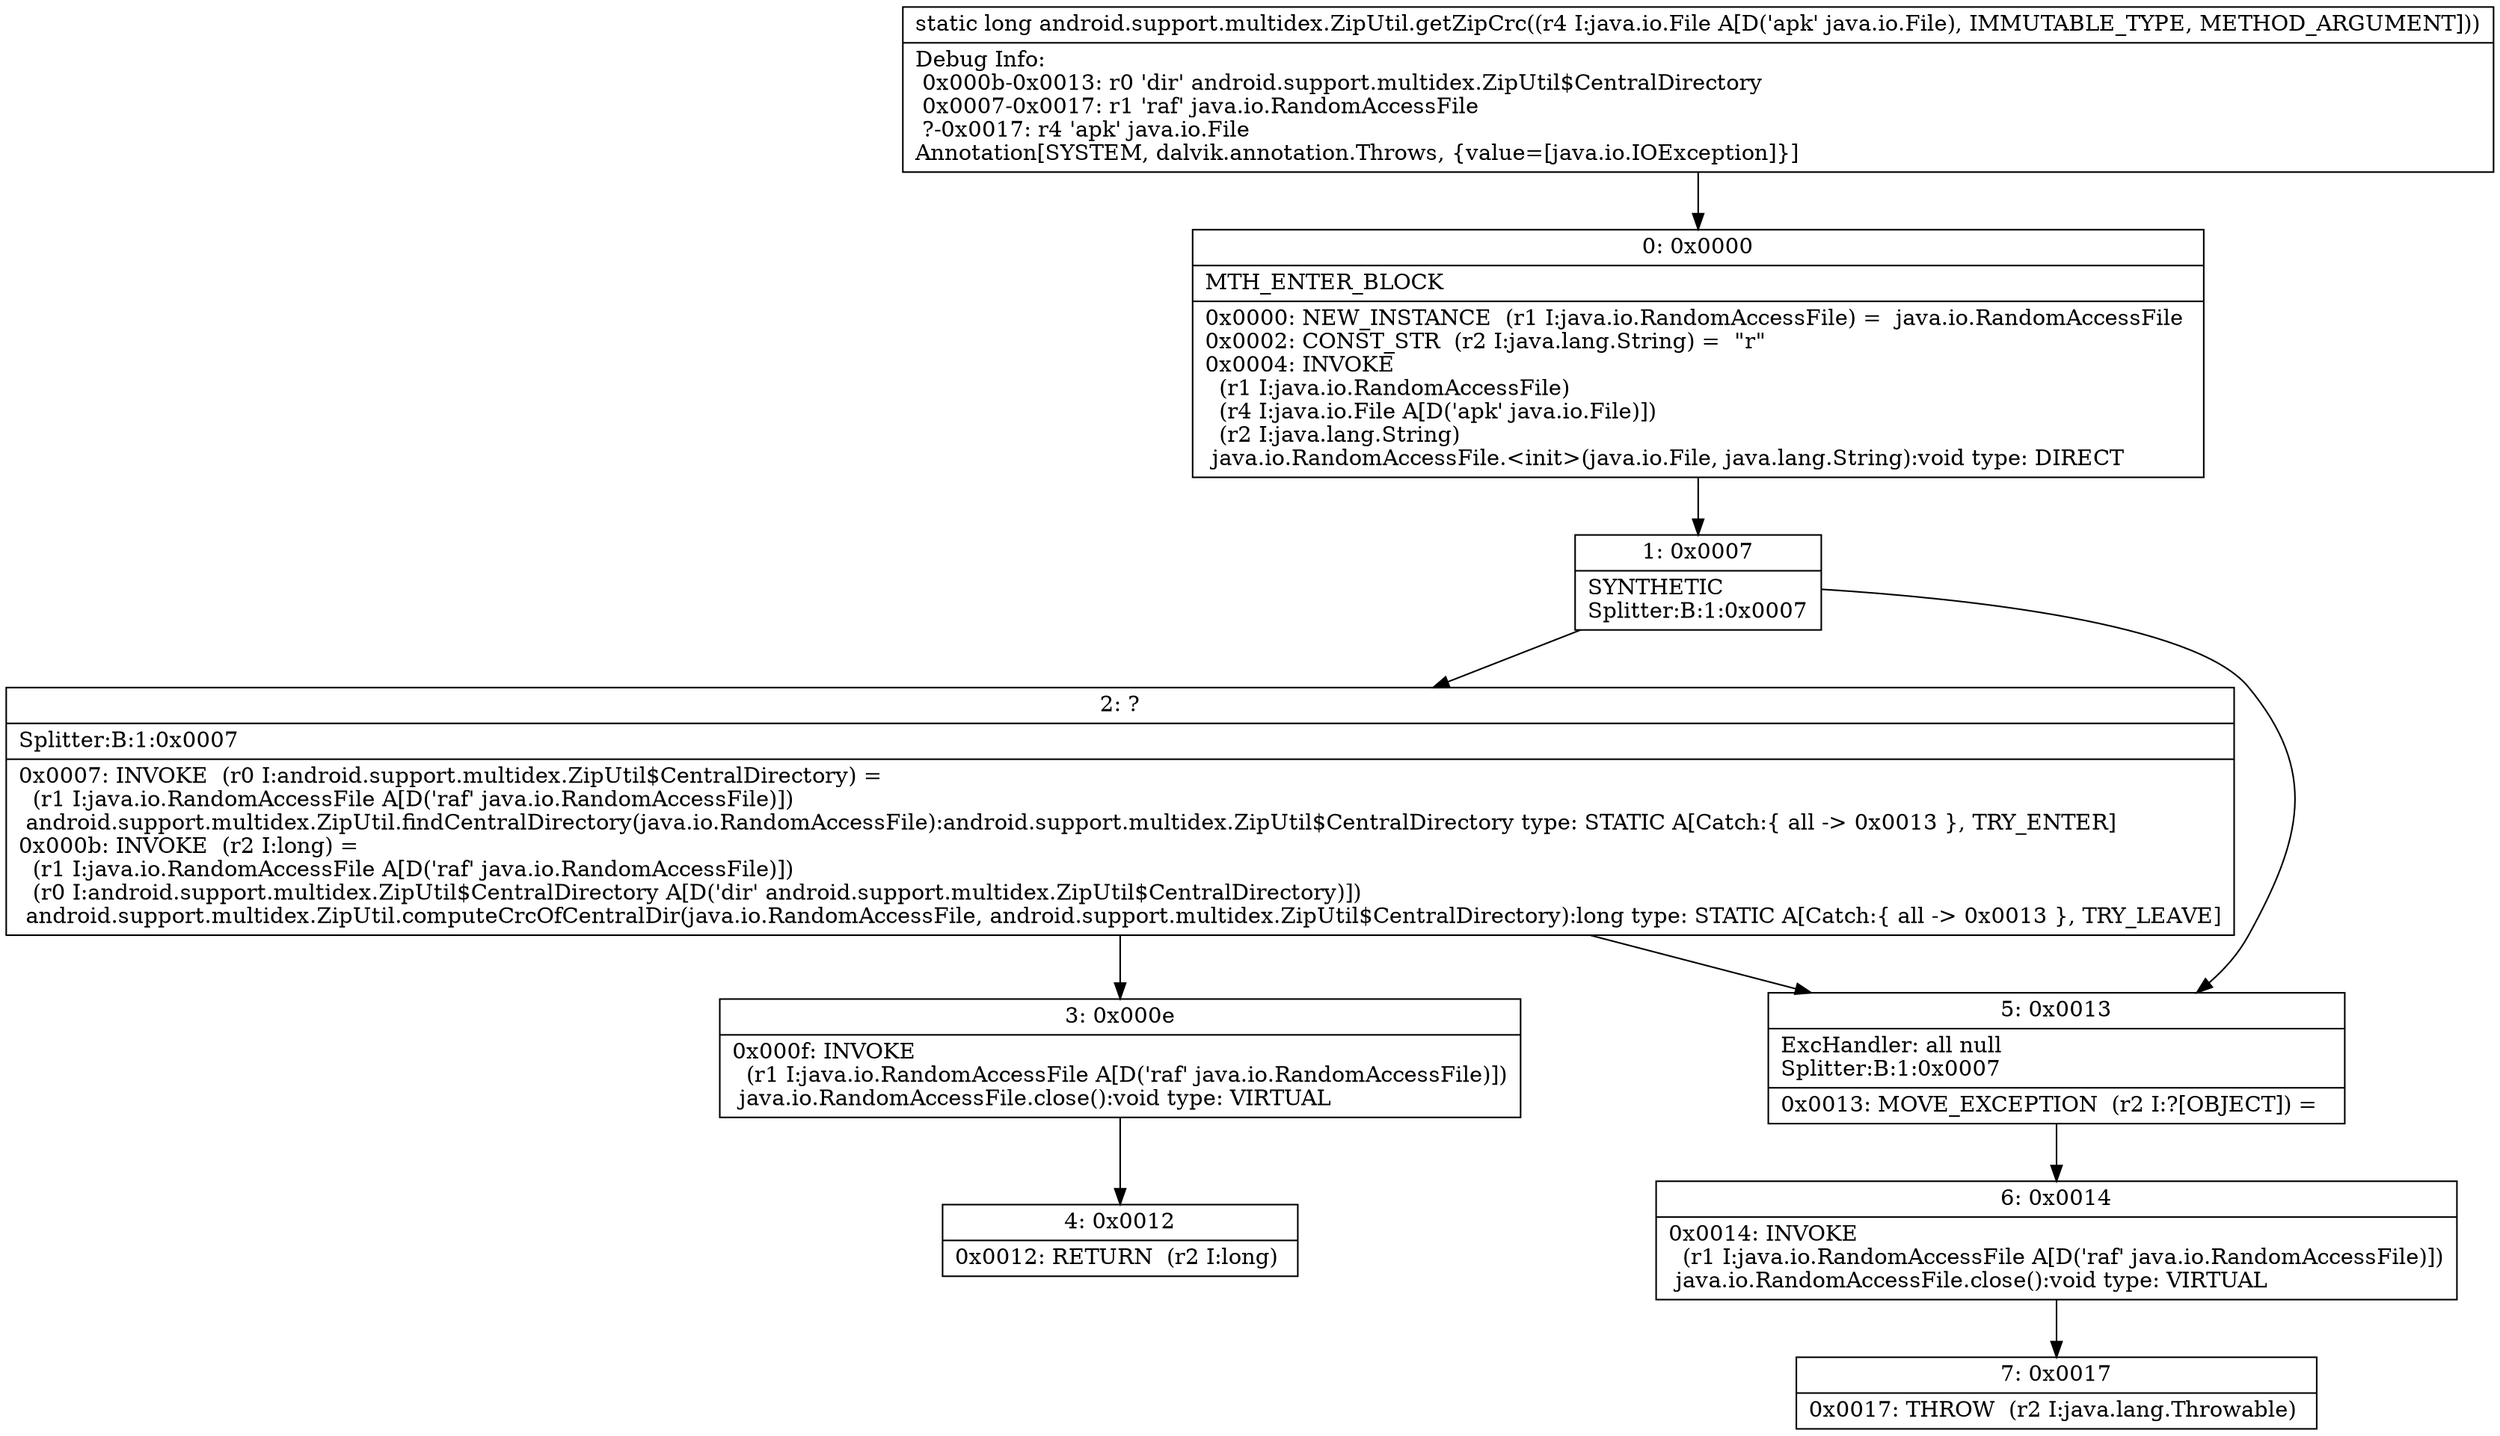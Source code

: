 digraph "CFG forandroid.support.multidex.ZipUtil.getZipCrc(Ljava\/io\/File;)J" {
Node_0 [shape=record,label="{0\:\ 0x0000|MTH_ENTER_BLOCK\l|0x0000: NEW_INSTANCE  (r1 I:java.io.RandomAccessFile) =  java.io.RandomAccessFile \l0x0002: CONST_STR  (r2 I:java.lang.String) =  \"r\" \l0x0004: INVOKE  \l  (r1 I:java.io.RandomAccessFile)\l  (r4 I:java.io.File A[D('apk' java.io.File)])\l  (r2 I:java.lang.String)\l java.io.RandomAccessFile.\<init\>(java.io.File, java.lang.String):void type: DIRECT \l}"];
Node_1 [shape=record,label="{1\:\ 0x0007|SYNTHETIC\lSplitter:B:1:0x0007\l}"];
Node_2 [shape=record,label="{2\:\ ?|Splitter:B:1:0x0007\l|0x0007: INVOKE  (r0 I:android.support.multidex.ZipUtil$CentralDirectory) = \l  (r1 I:java.io.RandomAccessFile A[D('raf' java.io.RandomAccessFile)])\l android.support.multidex.ZipUtil.findCentralDirectory(java.io.RandomAccessFile):android.support.multidex.ZipUtil$CentralDirectory type: STATIC A[Catch:\{ all \-\> 0x0013 \}, TRY_ENTER]\l0x000b: INVOKE  (r2 I:long) = \l  (r1 I:java.io.RandomAccessFile A[D('raf' java.io.RandomAccessFile)])\l  (r0 I:android.support.multidex.ZipUtil$CentralDirectory A[D('dir' android.support.multidex.ZipUtil$CentralDirectory)])\l android.support.multidex.ZipUtil.computeCrcOfCentralDir(java.io.RandomAccessFile, android.support.multidex.ZipUtil$CentralDirectory):long type: STATIC A[Catch:\{ all \-\> 0x0013 \}, TRY_LEAVE]\l}"];
Node_3 [shape=record,label="{3\:\ 0x000e|0x000f: INVOKE  \l  (r1 I:java.io.RandomAccessFile A[D('raf' java.io.RandomAccessFile)])\l java.io.RandomAccessFile.close():void type: VIRTUAL \l}"];
Node_4 [shape=record,label="{4\:\ 0x0012|0x0012: RETURN  (r2 I:long) \l}"];
Node_5 [shape=record,label="{5\:\ 0x0013|ExcHandler: all null\lSplitter:B:1:0x0007\l|0x0013: MOVE_EXCEPTION  (r2 I:?[OBJECT]) =  \l}"];
Node_6 [shape=record,label="{6\:\ 0x0014|0x0014: INVOKE  \l  (r1 I:java.io.RandomAccessFile A[D('raf' java.io.RandomAccessFile)])\l java.io.RandomAccessFile.close():void type: VIRTUAL \l}"];
Node_7 [shape=record,label="{7\:\ 0x0017|0x0017: THROW  (r2 I:java.lang.Throwable) \l}"];
MethodNode[shape=record,label="{static long android.support.multidex.ZipUtil.getZipCrc((r4 I:java.io.File A[D('apk' java.io.File), IMMUTABLE_TYPE, METHOD_ARGUMENT]))  | Debug Info:\l  0x000b\-0x0013: r0 'dir' android.support.multidex.ZipUtil$CentralDirectory\l  0x0007\-0x0017: r1 'raf' java.io.RandomAccessFile\l  ?\-0x0017: r4 'apk' java.io.File\lAnnotation[SYSTEM, dalvik.annotation.Throws, \{value=[java.io.IOException]\}]\l}"];
MethodNode -> Node_0;
Node_0 -> Node_1;
Node_1 -> Node_2;
Node_1 -> Node_5;
Node_2 -> Node_3;
Node_2 -> Node_5;
Node_3 -> Node_4;
Node_5 -> Node_6;
Node_6 -> Node_7;
}

